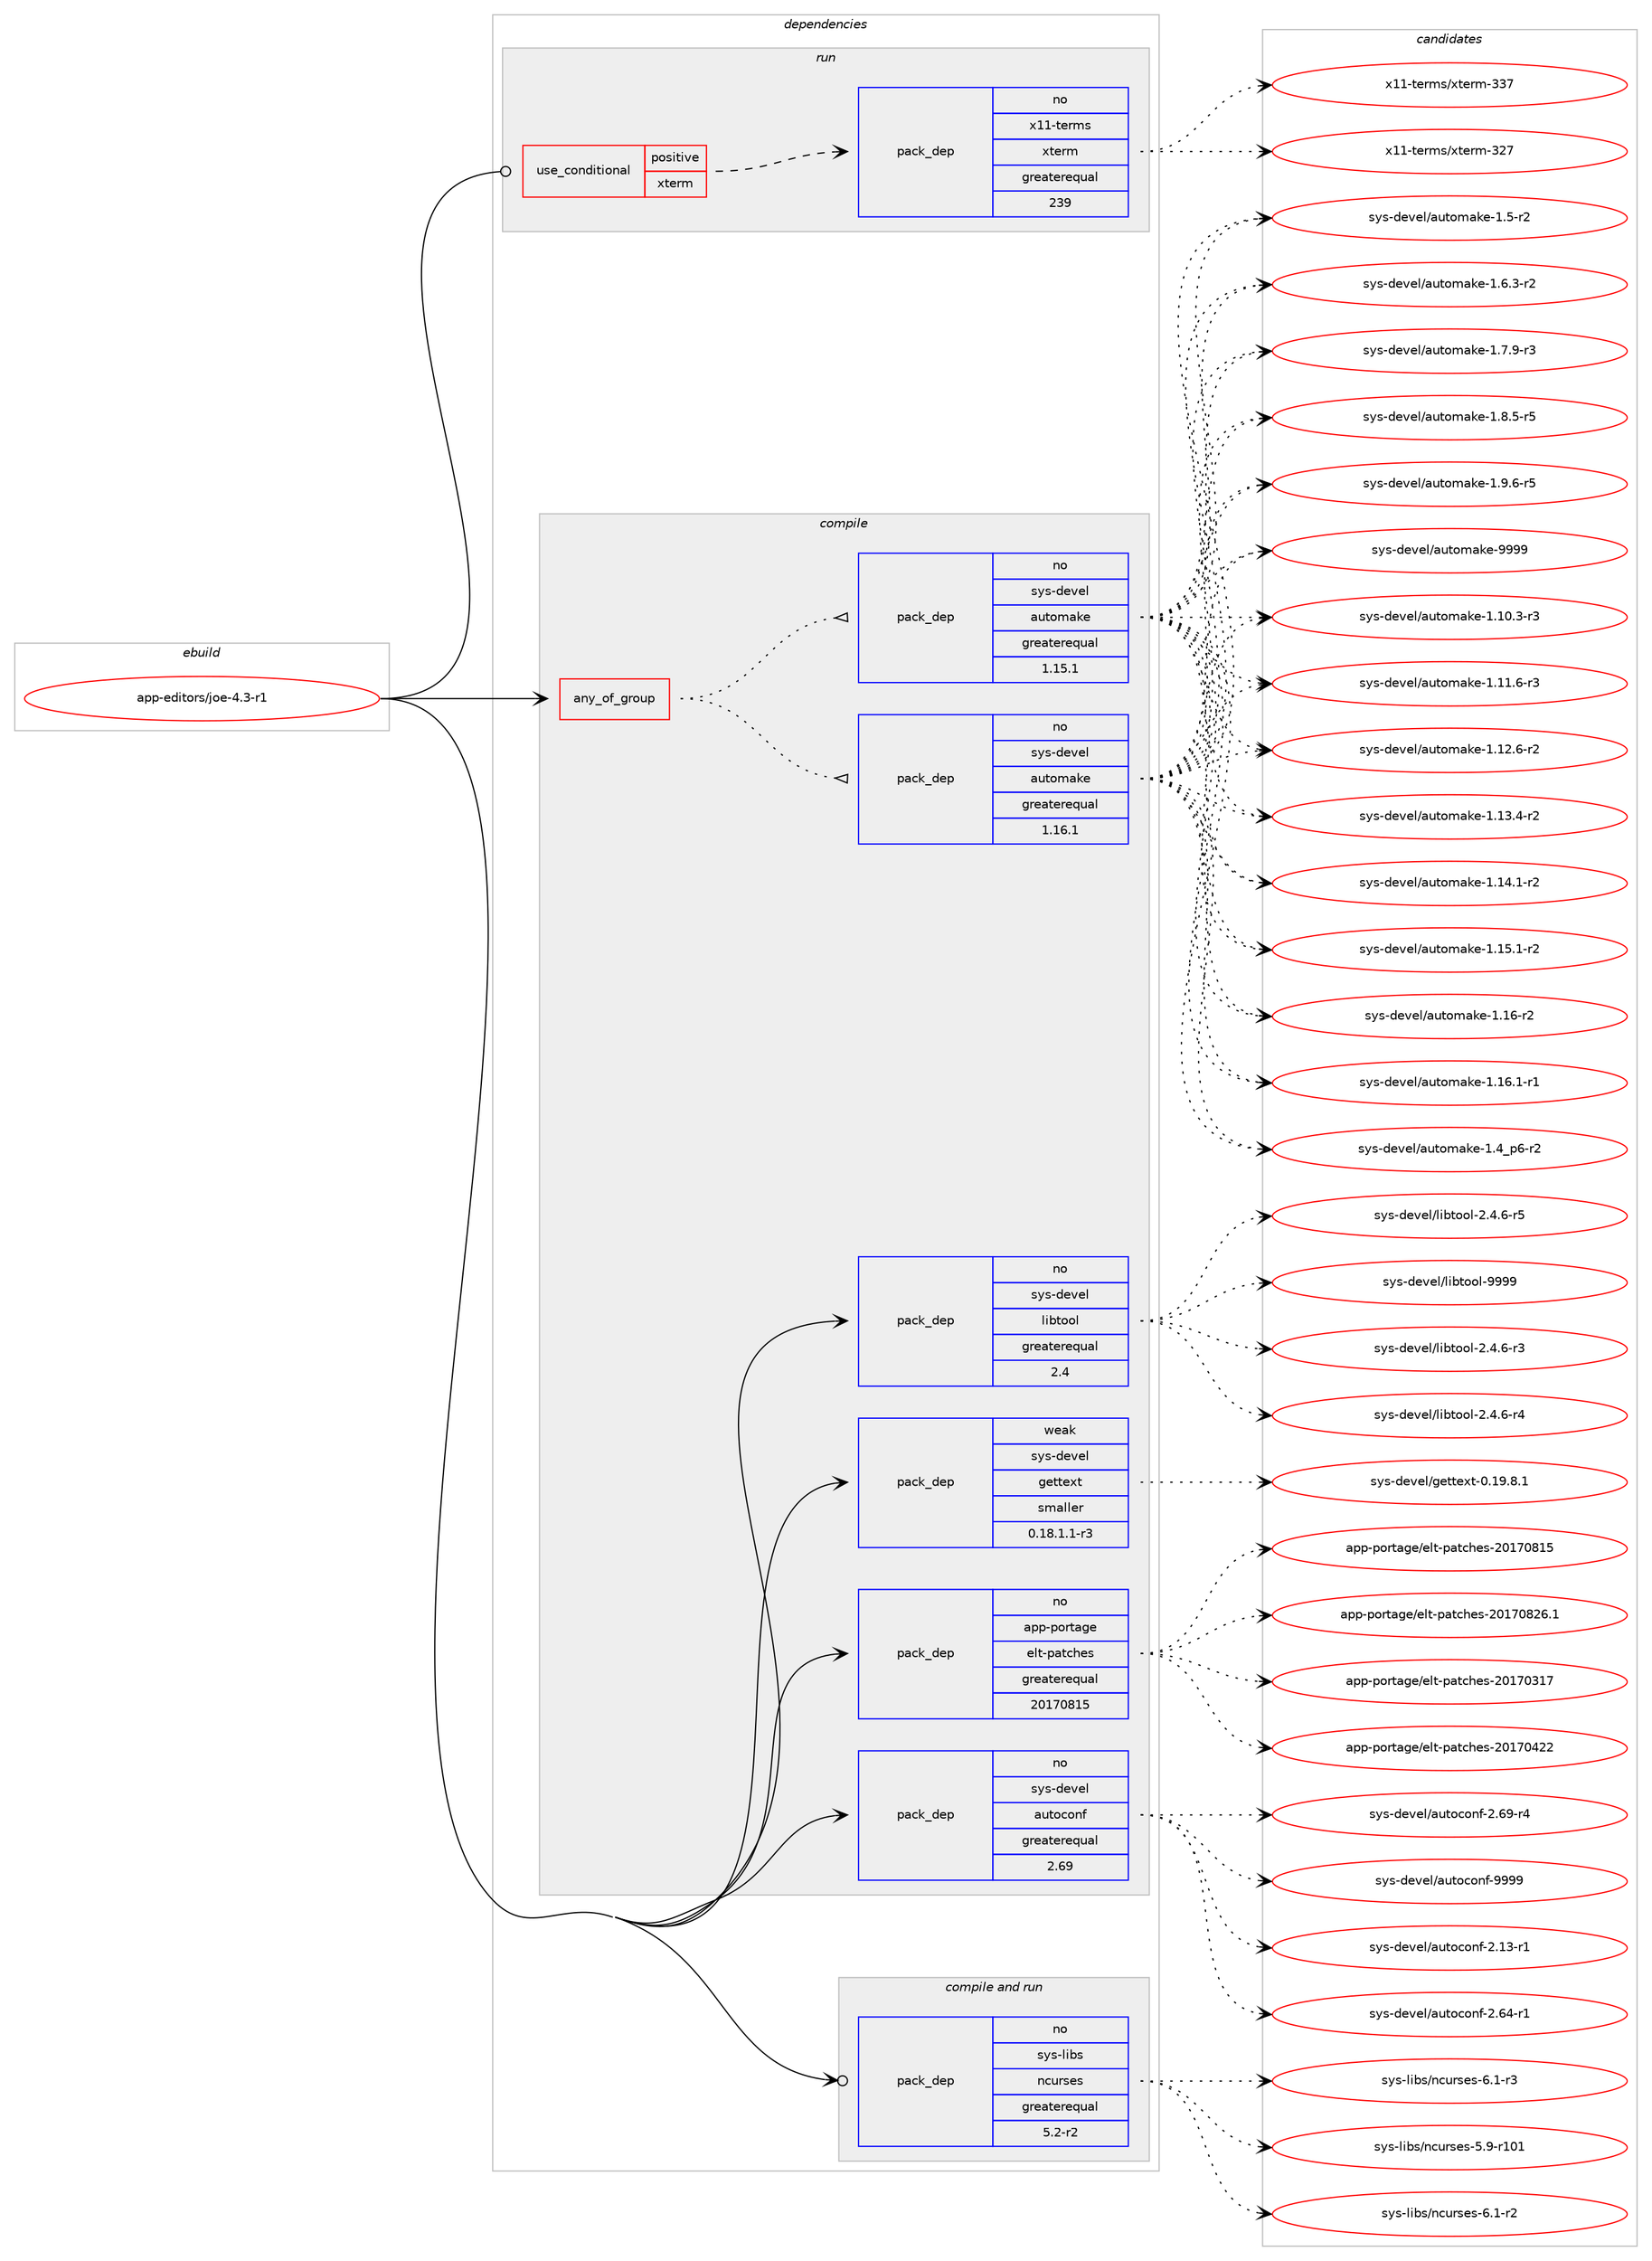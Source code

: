 digraph prolog {

# *************
# Graph options
# *************

newrank=true;
concentrate=true;
compound=true;
graph [rankdir=LR,fontname=Helvetica,fontsize=10,ranksep=1.5];#, ranksep=2.5, nodesep=0.2];
edge  [arrowhead=vee];
node  [fontname=Helvetica,fontsize=10];

# **********
# The ebuild
# **********

subgraph cluster_leftcol {
color=gray;
rank=same;
label=<<i>ebuild</i>>;
id [label="app-editors/joe-4.3-r1", color=red, width=4, href="../app-editors/joe-4.3-r1.svg"];
}

# ****************
# The dependencies
# ****************

subgraph cluster_midcol {
color=gray;
label=<<i>dependencies</i>>;
subgraph cluster_compile {
fillcolor="#eeeeee";
style=filled;
label=<<i>compile</i>>;
subgraph any19389 {
dependency1280583 [label=<<TABLE BORDER="0" CELLBORDER="1" CELLSPACING="0" CELLPADDING="4"><TR><TD CELLPADDING="10">any_of_group</TD></TR></TABLE>>, shape=none, color=red];subgraph pack911785 {
dependency1280584 [label=<<TABLE BORDER="0" CELLBORDER="1" CELLSPACING="0" CELLPADDING="4" WIDTH="220"><TR><TD ROWSPAN="6" CELLPADDING="30">pack_dep</TD></TR><TR><TD WIDTH="110">no</TD></TR><TR><TD>sys-devel</TD></TR><TR><TD>automake</TD></TR><TR><TD>greaterequal</TD></TR><TR><TD>1.16.1</TD></TR></TABLE>>, shape=none, color=blue];
}
dependency1280583:e -> dependency1280584:w [weight=20,style="dotted",arrowhead="oinv"];
subgraph pack911786 {
dependency1280585 [label=<<TABLE BORDER="0" CELLBORDER="1" CELLSPACING="0" CELLPADDING="4" WIDTH="220"><TR><TD ROWSPAN="6" CELLPADDING="30">pack_dep</TD></TR><TR><TD WIDTH="110">no</TD></TR><TR><TD>sys-devel</TD></TR><TR><TD>automake</TD></TR><TR><TD>greaterequal</TD></TR><TR><TD>1.15.1</TD></TR></TABLE>>, shape=none, color=blue];
}
dependency1280583:e -> dependency1280585:w [weight=20,style="dotted",arrowhead="oinv"];
}
id:e -> dependency1280583:w [weight=20,style="solid",arrowhead="vee"];
subgraph pack911787 {
dependency1280586 [label=<<TABLE BORDER="0" CELLBORDER="1" CELLSPACING="0" CELLPADDING="4" WIDTH="220"><TR><TD ROWSPAN="6" CELLPADDING="30">pack_dep</TD></TR><TR><TD WIDTH="110">no</TD></TR><TR><TD>app-portage</TD></TR><TR><TD>elt-patches</TD></TR><TR><TD>greaterequal</TD></TR><TR><TD>20170815</TD></TR></TABLE>>, shape=none, color=blue];
}
id:e -> dependency1280586:w [weight=20,style="solid",arrowhead="vee"];
subgraph pack911788 {
dependency1280587 [label=<<TABLE BORDER="0" CELLBORDER="1" CELLSPACING="0" CELLPADDING="4" WIDTH="220"><TR><TD ROWSPAN="6" CELLPADDING="30">pack_dep</TD></TR><TR><TD WIDTH="110">no</TD></TR><TR><TD>sys-devel</TD></TR><TR><TD>autoconf</TD></TR><TR><TD>greaterequal</TD></TR><TR><TD>2.69</TD></TR></TABLE>>, shape=none, color=blue];
}
id:e -> dependency1280587:w [weight=20,style="solid",arrowhead="vee"];
subgraph pack911789 {
dependency1280588 [label=<<TABLE BORDER="0" CELLBORDER="1" CELLSPACING="0" CELLPADDING="4" WIDTH="220"><TR><TD ROWSPAN="6" CELLPADDING="30">pack_dep</TD></TR><TR><TD WIDTH="110">no</TD></TR><TR><TD>sys-devel</TD></TR><TR><TD>libtool</TD></TR><TR><TD>greaterequal</TD></TR><TR><TD>2.4</TD></TR></TABLE>>, shape=none, color=blue];
}
id:e -> dependency1280588:w [weight=20,style="solid",arrowhead="vee"];
subgraph pack911790 {
dependency1280589 [label=<<TABLE BORDER="0" CELLBORDER="1" CELLSPACING="0" CELLPADDING="4" WIDTH="220"><TR><TD ROWSPAN="6" CELLPADDING="30">pack_dep</TD></TR><TR><TD WIDTH="110">weak</TD></TR><TR><TD>sys-devel</TD></TR><TR><TD>gettext</TD></TR><TR><TD>smaller</TD></TR><TR><TD>0.18.1.1-r3</TD></TR></TABLE>>, shape=none, color=blue];
}
id:e -> dependency1280589:w [weight=20,style="solid",arrowhead="vee"];
}
subgraph cluster_compileandrun {
fillcolor="#eeeeee";
style=filled;
label=<<i>compile and run</i>>;
subgraph pack911791 {
dependency1280590 [label=<<TABLE BORDER="0" CELLBORDER="1" CELLSPACING="0" CELLPADDING="4" WIDTH="220"><TR><TD ROWSPAN="6" CELLPADDING="30">pack_dep</TD></TR><TR><TD WIDTH="110">no</TD></TR><TR><TD>sys-libs</TD></TR><TR><TD>ncurses</TD></TR><TR><TD>greaterequal</TD></TR><TR><TD>5.2-r2</TD></TR></TABLE>>, shape=none, color=blue];
}
id:e -> dependency1280590:w [weight=20,style="solid",arrowhead="odotvee"];
}
subgraph cluster_run {
fillcolor="#eeeeee";
style=filled;
label=<<i>run</i>>;
subgraph cond348881 {
dependency1280591 [label=<<TABLE BORDER="0" CELLBORDER="1" CELLSPACING="0" CELLPADDING="4"><TR><TD ROWSPAN="3" CELLPADDING="10">use_conditional</TD></TR><TR><TD>positive</TD></TR><TR><TD>xterm</TD></TR></TABLE>>, shape=none, color=red];
subgraph pack911792 {
dependency1280592 [label=<<TABLE BORDER="0" CELLBORDER="1" CELLSPACING="0" CELLPADDING="4" WIDTH="220"><TR><TD ROWSPAN="6" CELLPADDING="30">pack_dep</TD></TR><TR><TD WIDTH="110">no</TD></TR><TR><TD>x11-terms</TD></TR><TR><TD>xterm</TD></TR><TR><TD>greaterequal</TD></TR><TR><TD>239</TD></TR></TABLE>>, shape=none, color=blue];
}
dependency1280591:e -> dependency1280592:w [weight=20,style="dashed",arrowhead="vee"];
}
id:e -> dependency1280591:w [weight=20,style="solid",arrowhead="odot"];
}
}

# **************
# The candidates
# **************

subgraph cluster_choices {
rank=same;
color=gray;
label=<<i>candidates</i>>;

subgraph choice911785 {
color=black;
nodesep=1;
choice11512111545100101118101108479711711611110997107101454946494846514511451 [label="sys-devel/automake-1.10.3-r3", color=red, width=4,href="../sys-devel/automake-1.10.3-r3.svg"];
choice11512111545100101118101108479711711611110997107101454946494946544511451 [label="sys-devel/automake-1.11.6-r3", color=red, width=4,href="../sys-devel/automake-1.11.6-r3.svg"];
choice11512111545100101118101108479711711611110997107101454946495046544511450 [label="sys-devel/automake-1.12.6-r2", color=red, width=4,href="../sys-devel/automake-1.12.6-r2.svg"];
choice11512111545100101118101108479711711611110997107101454946495146524511450 [label="sys-devel/automake-1.13.4-r2", color=red, width=4,href="../sys-devel/automake-1.13.4-r2.svg"];
choice11512111545100101118101108479711711611110997107101454946495246494511450 [label="sys-devel/automake-1.14.1-r2", color=red, width=4,href="../sys-devel/automake-1.14.1-r2.svg"];
choice11512111545100101118101108479711711611110997107101454946495346494511450 [label="sys-devel/automake-1.15.1-r2", color=red, width=4,href="../sys-devel/automake-1.15.1-r2.svg"];
choice1151211154510010111810110847971171161111099710710145494649544511450 [label="sys-devel/automake-1.16-r2", color=red, width=4,href="../sys-devel/automake-1.16-r2.svg"];
choice11512111545100101118101108479711711611110997107101454946495446494511449 [label="sys-devel/automake-1.16.1-r1", color=red, width=4,href="../sys-devel/automake-1.16.1-r1.svg"];
choice115121115451001011181011084797117116111109971071014549465295112544511450 [label="sys-devel/automake-1.4_p6-r2", color=red, width=4,href="../sys-devel/automake-1.4_p6-r2.svg"];
choice11512111545100101118101108479711711611110997107101454946534511450 [label="sys-devel/automake-1.5-r2", color=red, width=4,href="../sys-devel/automake-1.5-r2.svg"];
choice115121115451001011181011084797117116111109971071014549465446514511450 [label="sys-devel/automake-1.6.3-r2", color=red, width=4,href="../sys-devel/automake-1.6.3-r2.svg"];
choice115121115451001011181011084797117116111109971071014549465546574511451 [label="sys-devel/automake-1.7.9-r3", color=red, width=4,href="../sys-devel/automake-1.7.9-r3.svg"];
choice115121115451001011181011084797117116111109971071014549465646534511453 [label="sys-devel/automake-1.8.5-r5", color=red, width=4,href="../sys-devel/automake-1.8.5-r5.svg"];
choice115121115451001011181011084797117116111109971071014549465746544511453 [label="sys-devel/automake-1.9.6-r5", color=red, width=4,href="../sys-devel/automake-1.9.6-r5.svg"];
choice115121115451001011181011084797117116111109971071014557575757 [label="sys-devel/automake-9999", color=red, width=4,href="../sys-devel/automake-9999.svg"];
dependency1280584:e -> choice11512111545100101118101108479711711611110997107101454946494846514511451:w [style=dotted,weight="100"];
dependency1280584:e -> choice11512111545100101118101108479711711611110997107101454946494946544511451:w [style=dotted,weight="100"];
dependency1280584:e -> choice11512111545100101118101108479711711611110997107101454946495046544511450:w [style=dotted,weight="100"];
dependency1280584:e -> choice11512111545100101118101108479711711611110997107101454946495146524511450:w [style=dotted,weight="100"];
dependency1280584:e -> choice11512111545100101118101108479711711611110997107101454946495246494511450:w [style=dotted,weight="100"];
dependency1280584:e -> choice11512111545100101118101108479711711611110997107101454946495346494511450:w [style=dotted,weight="100"];
dependency1280584:e -> choice1151211154510010111810110847971171161111099710710145494649544511450:w [style=dotted,weight="100"];
dependency1280584:e -> choice11512111545100101118101108479711711611110997107101454946495446494511449:w [style=dotted,weight="100"];
dependency1280584:e -> choice115121115451001011181011084797117116111109971071014549465295112544511450:w [style=dotted,weight="100"];
dependency1280584:e -> choice11512111545100101118101108479711711611110997107101454946534511450:w [style=dotted,weight="100"];
dependency1280584:e -> choice115121115451001011181011084797117116111109971071014549465446514511450:w [style=dotted,weight="100"];
dependency1280584:e -> choice115121115451001011181011084797117116111109971071014549465546574511451:w [style=dotted,weight="100"];
dependency1280584:e -> choice115121115451001011181011084797117116111109971071014549465646534511453:w [style=dotted,weight="100"];
dependency1280584:e -> choice115121115451001011181011084797117116111109971071014549465746544511453:w [style=dotted,weight="100"];
dependency1280584:e -> choice115121115451001011181011084797117116111109971071014557575757:w [style=dotted,weight="100"];
}
subgraph choice911786 {
color=black;
nodesep=1;
choice11512111545100101118101108479711711611110997107101454946494846514511451 [label="sys-devel/automake-1.10.3-r3", color=red, width=4,href="../sys-devel/automake-1.10.3-r3.svg"];
choice11512111545100101118101108479711711611110997107101454946494946544511451 [label="sys-devel/automake-1.11.6-r3", color=red, width=4,href="../sys-devel/automake-1.11.6-r3.svg"];
choice11512111545100101118101108479711711611110997107101454946495046544511450 [label="sys-devel/automake-1.12.6-r2", color=red, width=4,href="../sys-devel/automake-1.12.6-r2.svg"];
choice11512111545100101118101108479711711611110997107101454946495146524511450 [label="sys-devel/automake-1.13.4-r2", color=red, width=4,href="../sys-devel/automake-1.13.4-r2.svg"];
choice11512111545100101118101108479711711611110997107101454946495246494511450 [label="sys-devel/automake-1.14.1-r2", color=red, width=4,href="../sys-devel/automake-1.14.1-r2.svg"];
choice11512111545100101118101108479711711611110997107101454946495346494511450 [label="sys-devel/automake-1.15.1-r2", color=red, width=4,href="../sys-devel/automake-1.15.1-r2.svg"];
choice1151211154510010111810110847971171161111099710710145494649544511450 [label="sys-devel/automake-1.16-r2", color=red, width=4,href="../sys-devel/automake-1.16-r2.svg"];
choice11512111545100101118101108479711711611110997107101454946495446494511449 [label="sys-devel/automake-1.16.1-r1", color=red, width=4,href="../sys-devel/automake-1.16.1-r1.svg"];
choice115121115451001011181011084797117116111109971071014549465295112544511450 [label="sys-devel/automake-1.4_p6-r2", color=red, width=4,href="../sys-devel/automake-1.4_p6-r2.svg"];
choice11512111545100101118101108479711711611110997107101454946534511450 [label="sys-devel/automake-1.5-r2", color=red, width=4,href="../sys-devel/automake-1.5-r2.svg"];
choice115121115451001011181011084797117116111109971071014549465446514511450 [label="sys-devel/automake-1.6.3-r2", color=red, width=4,href="../sys-devel/automake-1.6.3-r2.svg"];
choice115121115451001011181011084797117116111109971071014549465546574511451 [label="sys-devel/automake-1.7.9-r3", color=red, width=4,href="../sys-devel/automake-1.7.9-r3.svg"];
choice115121115451001011181011084797117116111109971071014549465646534511453 [label="sys-devel/automake-1.8.5-r5", color=red, width=4,href="../sys-devel/automake-1.8.5-r5.svg"];
choice115121115451001011181011084797117116111109971071014549465746544511453 [label="sys-devel/automake-1.9.6-r5", color=red, width=4,href="../sys-devel/automake-1.9.6-r5.svg"];
choice115121115451001011181011084797117116111109971071014557575757 [label="sys-devel/automake-9999", color=red, width=4,href="../sys-devel/automake-9999.svg"];
dependency1280585:e -> choice11512111545100101118101108479711711611110997107101454946494846514511451:w [style=dotted,weight="100"];
dependency1280585:e -> choice11512111545100101118101108479711711611110997107101454946494946544511451:w [style=dotted,weight="100"];
dependency1280585:e -> choice11512111545100101118101108479711711611110997107101454946495046544511450:w [style=dotted,weight="100"];
dependency1280585:e -> choice11512111545100101118101108479711711611110997107101454946495146524511450:w [style=dotted,weight="100"];
dependency1280585:e -> choice11512111545100101118101108479711711611110997107101454946495246494511450:w [style=dotted,weight="100"];
dependency1280585:e -> choice11512111545100101118101108479711711611110997107101454946495346494511450:w [style=dotted,weight="100"];
dependency1280585:e -> choice1151211154510010111810110847971171161111099710710145494649544511450:w [style=dotted,weight="100"];
dependency1280585:e -> choice11512111545100101118101108479711711611110997107101454946495446494511449:w [style=dotted,weight="100"];
dependency1280585:e -> choice115121115451001011181011084797117116111109971071014549465295112544511450:w [style=dotted,weight="100"];
dependency1280585:e -> choice11512111545100101118101108479711711611110997107101454946534511450:w [style=dotted,weight="100"];
dependency1280585:e -> choice115121115451001011181011084797117116111109971071014549465446514511450:w [style=dotted,weight="100"];
dependency1280585:e -> choice115121115451001011181011084797117116111109971071014549465546574511451:w [style=dotted,weight="100"];
dependency1280585:e -> choice115121115451001011181011084797117116111109971071014549465646534511453:w [style=dotted,weight="100"];
dependency1280585:e -> choice115121115451001011181011084797117116111109971071014549465746544511453:w [style=dotted,weight="100"];
dependency1280585:e -> choice115121115451001011181011084797117116111109971071014557575757:w [style=dotted,weight="100"];
}
subgraph choice911787 {
color=black;
nodesep=1;
choice97112112451121111141169710310147101108116451129711699104101115455048495548514955 [label="app-portage/elt-patches-20170317", color=red, width=4,href="../app-portage/elt-patches-20170317.svg"];
choice97112112451121111141169710310147101108116451129711699104101115455048495548525050 [label="app-portage/elt-patches-20170422", color=red, width=4,href="../app-portage/elt-patches-20170422.svg"];
choice97112112451121111141169710310147101108116451129711699104101115455048495548564953 [label="app-portage/elt-patches-20170815", color=red, width=4,href="../app-portage/elt-patches-20170815.svg"];
choice971121124511211111411697103101471011081164511297116991041011154550484955485650544649 [label="app-portage/elt-patches-20170826.1", color=red, width=4,href="../app-portage/elt-patches-20170826.1.svg"];
dependency1280586:e -> choice97112112451121111141169710310147101108116451129711699104101115455048495548514955:w [style=dotted,weight="100"];
dependency1280586:e -> choice97112112451121111141169710310147101108116451129711699104101115455048495548525050:w [style=dotted,weight="100"];
dependency1280586:e -> choice97112112451121111141169710310147101108116451129711699104101115455048495548564953:w [style=dotted,weight="100"];
dependency1280586:e -> choice971121124511211111411697103101471011081164511297116991041011154550484955485650544649:w [style=dotted,weight="100"];
}
subgraph choice911788 {
color=black;
nodesep=1;
choice1151211154510010111810110847971171161119911111010245504649514511449 [label="sys-devel/autoconf-2.13-r1", color=red, width=4,href="../sys-devel/autoconf-2.13-r1.svg"];
choice1151211154510010111810110847971171161119911111010245504654524511449 [label="sys-devel/autoconf-2.64-r1", color=red, width=4,href="../sys-devel/autoconf-2.64-r1.svg"];
choice1151211154510010111810110847971171161119911111010245504654574511452 [label="sys-devel/autoconf-2.69-r4", color=red, width=4,href="../sys-devel/autoconf-2.69-r4.svg"];
choice115121115451001011181011084797117116111991111101024557575757 [label="sys-devel/autoconf-9999", color=red, width=4,href="../sys-devel/autoconf-9999.svg"];
dependency1280587:e -> choice1151211154510010111810110847971171161119911111010245504649514511449:w [style=dotted,weight="100"];
dependency1280587:e -> choice1151211154510010111810110847971171161119911111010245504654524511449:w [style=dotted,weight="100"];
dependency1280587:e -> choice1151211154510010111810110847971171161119911111010245504654574511452:w [style=dotted,weight="100"];
dependency1280587:e -> choice115121115451001011181011084797117116111991111101024557575757:w [style=dotted,weight="100"];
}
subgraph choice911789 {
color=black;
nodesep=1;
choice1151211154510010111810110847108105981161111111084550465246544511451 [label="sys-devel/libtool-2.4.6-r3", color=red, width=4,href="../sys-devel/libtool-2.4.6-r3.svg"];
choice1151211154510010111810110847108105981161111111084550465246544511452 [label="sys-devel/libtool-2.4.6-r4", color=red, width=4,href="../sys-devel/libtool-2.4.6-r4.svg"];
choice1151211154510010111810110847108105981161111111084550465246544511453 [label="sys-devel/libtool-2.4.6-r5", color=red, width=4,href="../sys-devel/libtool-2.4.6-r5.svg"];
choice1151211154510010111810110847108105981161111111084557575757 [label="sys-devel/libtool-9999", color=red, width=4,href="../sys-devel/libtool-9999.svg"];
dependency1280588:e -> choice1151211154510010111810110847108105981161111111084550465246544511451:w [style=dotted,weight="100"];
dependency1280588:e -> choice1151211154510010111810110847108105981161111111084550465246544511452:w [style=dotted,weight="100"];
dependency1280588:e -> choice1151211154510010111810110847108105981161111111084550465246544511453:w [style=dotted,weight="100"];
dependency1280588:e -> choice1151211154510010111810110847108105981161111111084557575757:w [style=dotted,weight="100"];
}
subgraph choice911790 {
color=black;
nodesep=1;
choice1151211154510010111810110847103101116116101120116454846495746564649 [label="sys-devel/gettext-0.19.8.1", color=red, width=4,href="../sys-devel/gettext-0.19.8.1.svg"];
dependency1280589:e -> choice1151211154510010111810110847103101116116101120116454846495746564649:w [style=dotted,weight="100"];
}
subgraph choice911791 {
color=black;
nodesep=1;
choice115121115451081059811547110991171141151011154553465745114494849 [label="sys-libs/ncurses-5.9-r101", color=red, width=4,href="../sys-libs/ncurses-5.9-r101.svg"];
choice11512111545108105981154711099117114115101115455446494511450 [label="sys-libs/ncurses-6.1-r2", color=red, width=4,href="../sys-libs/ncurses-6.1-r2.svg"];
choice11512111545108105981154711099117114115101115455446494511451 [label="sys-libs/ncurses-6.1-r3", color=red, width=4,href="../sys-libs/ncurses-6.1-r3.svg"];
dependency1280590:e -> choice115121115451081059811547110991171141151011154553465745114494849:w [style=dotted,weight="100"];
dependency1280590:e -> choice11512111545108105981154711099117114115101115455446494511450:w [style=dotted,weight="100"];
dependency1280590:e -> choice11512111545108105981154711099117114115101115455446494511451:w [style=dotted,weight="100"];
}
subgraph choice911792 {
color=black;
nodesep=1;
choice1204949451161011141091154712011610111410945515055 [label="x11-terms/xterm-327", color=red, width=4,href="../x11-terms/xterm-327.svg"];
choice1204949451161011141091154712011610111410945515155 [label="x11-terms/xterm-337", color=red, width=4,href="../x11-terms/xterm-337.svg"];
dependency1280592:e -> choice1204949451161011141091154712011610111410945515055:w [style=dotted,weight="100"];
dependency1280592:e -> choice1204949451161011141091154712011610111410945515155:w [style=dotted,weight="100"];
}
}

}
